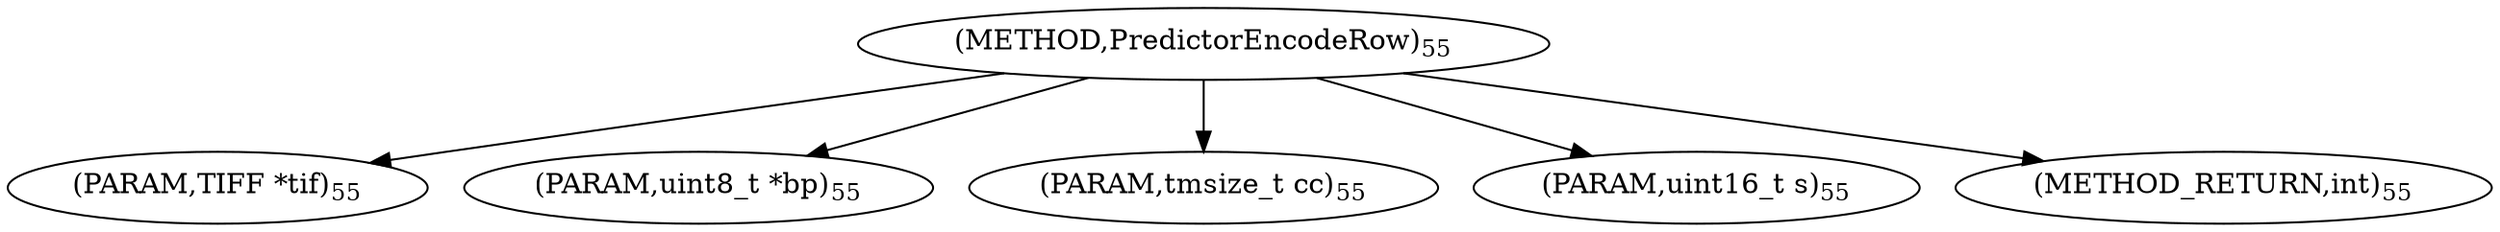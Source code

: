 digraph "PredictorEncodeRow" {  
"35724" [label = <(METHOD,PredictorEncodeRow)<SUB>55</SUB>> ]
"35725" [label = <(PARAM,TIFF *tif)<SUB>55</SUB>> ]
"35726" [label = <(PARAM,uint8_t *bp)<SUB>55</SUB>> ]
"35727" [label = <(PARAM,tmsize_t cc)<SUB>55</SUB>> ]
"35728" [label = <(PARAM,uint16_t s)<SUB>55</SUB>> ]
"35729" [label = <(METHOD_RETURN,int)<SUB>55</SUB>> ]
  "35724" -> "35725" 
  "35724" -> "35726" 
  "35724" -> "35727" 
  "35724" -> "35728" 
  "35724" -> "35729" 
}
